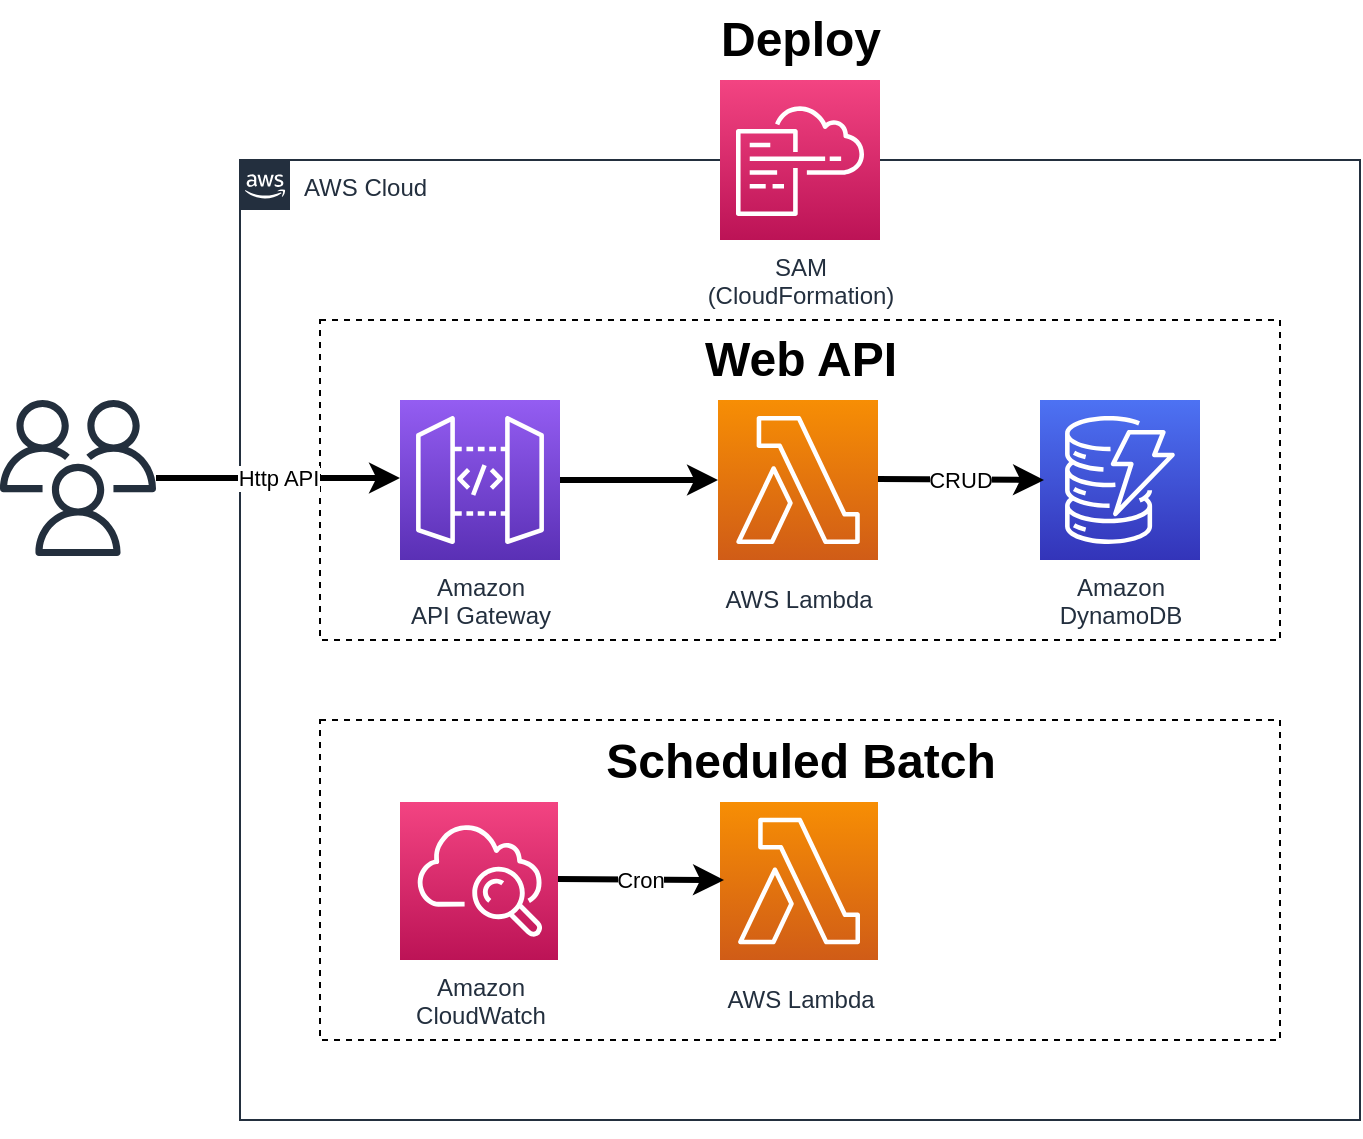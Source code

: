 <mxfile version="16.4.6" type="device"><diagram id="Ht1M8jgEwFfnCIfOTk4-" name="Page-1"><mxGraphModel dx="1242" dy="704" grid="1" gridSize="10" guides="1" tooltips="1" connect="1" arrows="1" fold="1" page="1" pageScale="1" pageWidth="1169" pageHeight="827" math="0" shadow="0"><root><mxCell id="0"/><mxCell id="1" parent="0"/><mxCell id="UEzPUAAOIrF-is8g5C7q-74" value="AWS Cloud" style="points=[[0,0],[0.25,0],[0.5,0],[0.75,0],[1,0],[1,0.25],[1,0.5],[1,0.75],[1,1],[0.75,1],[0.5,1],[0.25,1],[0,1],[0,0.75],[0,0.5],[0,0.25]];outlineConnect=0;gradientColor=none;html=1;whiteSpace=wrap;fontSize=12;fontStyle=0;shape=mxgraph.aws4.group;grIcon=mxgraph.aws4.group_aws_cloud_alt;strokeColor=#232F3E;fillColor=none;verticalAlign=top;align=left;spacingLeft=30;fontColor=#232F3E;dashed=0;labelBackgroundColor=#ffffff;container=1;pointerEvents=0;collapsible=0;recursiveResize=0;" parent="1" vertex="1"><mxGeometry x="160" y="240" width="560" height="480" as="geometry"/></mxCell><mxCell id="A-pByHpwJgA-F4aiPzYY-1" value="SAM&lt;br&gt;(CloudFormation)" style="sketch=0;points=[[0,0,0],[0.25,0,0],[0.5,0,0],[0.75,0,0],[1,0,0],[0,1,0],[0.25,1,0],[0.5,1,0],[0.75,1,0],[1,1,0],[0,0.25,0],[0,0.5,0],[0,0.75,0],[1,0.25,0],[1,0.5,0],[1,0.75,0]];points=[[0,0,0],[0.25,0,0],[0.5,0,0],[0.75,0,0],[1,0,0],[0,1,0],[0.25,1,0],[0.5,1,0],[0.75,1,0],[1,1,0],[0,0.25,0],[0,0.5,0],[0,0.75,0],[1,0.25,0],[1,0.5,0],[1,0.75,0]];outlineConnect=0;fontColor=#232F3E;gradientColor=#F34482;gradientDirection=north;fillColor=#BC1356;strokeColor=#ffffff;dashed=0;verticalLabelPosition=bottom;verticalAlign=top;align=center;html=1;fontSize=12;fontStyle=0;aspect=fixed;shape=mxgraph.aws4.resourceIcon;resIcon=mxgraph.aws4.cloudformation;" parent="UEzPUAAOIrF-is8g5C7q-74" vertex="1"><mxGeometry x="240" y="-40" width="80" height="80" as="geometry"/></mxCell><mxCell id="UEzPUAAOIrF-is8g5C7q-108" value="" style="rounded=0;whiteSpace=wrap;html=1;labelBackgroundColor=none;fillColor=none;dashed=1;container=1;pointerEvents=0;collapsible=0;recursiveResize=0;" parent="UEzPUAAOIrF-is8g5C7q-74" vertex="1"><mxGeometry x="40" y="80" width="480" height="160" as="geometry"/></mxCell><mxCell id="UEzPUAAOIrF-is8g5C7q-87" value="Amazon&lt;br&gt;DynamoDB" style="outlineConnect=0;fontColor=#232F3E;gradientColor=#4D72F3;gradientDirection=north;fillColor=#3334B9;strokeColor=#ffffff;dashed=0;verticalLabelPosition=bottom;verticalAlign=top;align=center;html=1;fontSize=12;fontStyle=0;aspect=fixed;shape=mxgraph.aws4.resourceIcon;resIcon=mxgraph.aws4.dynamodb;labelBackgroundColor=#ffffff;" parent="UEzPUAAOIrF-is8g5C7q-108" vertex="1"><mxGeometry x="360" y="40" width="80" height="80" as="geometry"/></mxCell><mxCell id="UEzPUAAOIrF-is8g5C7q-85" value="AWS Lambda" style="outlineConnect=0;fontColor=#232F3E;gradientColor=#F78E04;gradientDirection=north;fillColor=#D05C17;strokeColor=#ffffff;dashed=0;verticalLabelPosition=bottom;verticalAlign=top;align=center;html=1;fontSize=12;fontStyle=0;aspect=fixed;shape=mxgraph.aws4.resourceIcon;resIcon=mxgraph.aws4.lambda;labelBackgroundColor=#ffffff;spacingTop=6;" parent="UEzPUAAOIrF-is8g5C7q-108" vertex="1"><mxGeometry x="199" y="40" width="80" height="80" as="geometry"/></mxCell><mxCell id="A-pByHpwJgA-F4aiPzYY-15" value="Amazon&lt;br&gt;API Gateway" style="sketch=0;points=[[0,0,0],[0.25,0,0],[0.5,0,0],[0.75,0,0],[1,0,0],[0,1,0],[0.25,1,0],[0.5,1,0],[0.75,1,0],[1,1,0],[0,0.25,0],[0,0.5,0],[0,0.75,0],[1,0.25,0],[1,0.5,0],[1,0.75,0]];outlineConnect=0;fontColor=#232F3E;gradientColor=#945DF2;gradientDirection=north;fillColor=#5A30B5;strokeColor=#ffffff;dashed=0;verticalLabelPosition=bottom;verticalAlign=top;align=center;html=1;fontSize=12;fontStyle=0;aspect=fixed;shape=mxgraph.aws4.resourceIcon;resIcon=mxgraph.aws4.api_gateway;" parent="UEzPUAAOIrF-is8g5C7q-108" vertex="1"><mxGeometry x="40" y="40" width="80" height="80" as="geometry"/></mxCell><mxCell id="A-pByHpwJgA-F4aiPzYY-16" value="" style="endArrow=classic;html=1;rounded=0;strokeWidth=3;exitX=1;exitY=0.5;exitDx=0;exitDy=0;exitPerimeter=0;" parent="UEzPUAAOIrF-is8g5C7q-108" source="A-pByHpwJgA-F4aiPzYY-15" target="UEzPUAAOIrF-is8g5C7q-85" edge="1"><mxGeometry width="50" height="50" relative="1" as="geometry"><mxPoint x="118" y="78.5" as="sourcePoint"/><mxPoint x="200" y="80" as="targetPoint"/></mxGeometry></mxCell><mxCell id="A-pByHpwJgA-F4aiPzYY-17" value="CRUD" style="endArrow=classic;html=1;rounded=0;strokeWidth=3;exitX=1;exitY=0.5;exitDx=0;exitDy=0;exitPerimeter=0;" parent="UEzPUAAOIrF-is8g5C7q-108" edge="1"><mxGeometry width="50" height="50" relative="1" as="geometry"><mxPoint x="279" y="79.5" as="sourcePoint"/><mxPoint x="362" y="80" as="targetPoint"/></mxGeometry></mxCell><mxCell id="OZYT34j8xW7_CT39NcBA-1" value="Web API" style="text;strokeColor=none;fillColor=none;html=1;fontSize=24;fontStyle=1;verticalAlign=middle;align=center;" parent="UEzPUAAOIrF-is8g5C7q-108" vertex="1"><mxGeometry x="160" width="160" height="40" as="geometry"/></mxCell><mxCell id="A-pByHpwJgA-F4aiPzYY-5" value="" style="sketch=0;outlineConnect=0;fontColor=#232F3E;gradientColor=none;fillColor=#232F3D;strokeColor=none;dashed=0;verticalLabelPosition=bottom;verticalAlign=top;align=center;html=1;fontSize=12;fontStyle=0;aspect=fixed;pointerEvents=1;shape=mxgraph.aws4.users;" parent="1" vertex="1"><mxGeometry x="40" y="360" width="78" height="78" as="geometry"/></mxCell><mxCell id="A-pByHpwJgA-F4aiPzYY-6" style="edgeStyle=orthogonalEdgeStyle;rounded=0;orthogonalLoop=1;jettySize=auto;html=1;exitX=0.5;exitY=1;exitDx=0;exitDy=0;" parent="1" source="UEzPUAAOIrF-is8g5C7q-74" target="UEzPUAAOIrF-is8g5C7q-74" edge="1"><mxGeometry relative="1" as="geometry"/></mxCell><mxCell id="A-pByHpwJgA-F4aiPzYY-12" value="" style="rounded=0;whiteSpace=wrap;html=1;labelBackgroundColor=none;fillColor=none;dashed=1;container=1;pointerEvents=0;collapsible=0;recursiveResize=0;" parent="1" vertex="1"><mxGeometry x="200" y="520" width="480" height="160" as="geometry"/></mxCell><mxCell id="UEzPUAAOIrF-is8g5C7q-80" value="Amazon&lt;br&gt;CloudWatch" style="outlineConnect=0;fontColor=#232F3E;gradientColor=#F34482;gradientDirection=north;fillColor=#BC1356;strokeColor=#ffffff;dashed=0;verticalLabelPosition=bottom;verticalAlign=top;align=center;html=1;fontSize=12;fontStyle=0;aspect=fixed;shape=mxgraph.aws4.resourceIcon;resIcon=mxgraph.aws4.cloudwatch;labelBackgroundColor=#ffffff;" parent="A-pByHpwJgA-F4aiPzYY-12" vertex="1"><mxGeometry x="40" y="41" width="79" height="79" as="geometry"/></mxCell><mxCell id="A-pByHpwJgA-F4aiPzYY-10" value="AWS Lambda" style="outlineConnect=0;fontColor=#232F3E;gradientColor=#F78E04;gradientDirection=north;fillColor=#D05C17;strokeColor=#ffffff;dashed=0;verticalLabelPosition=bottom;verticalAlign=top;align=center;html=1;fontSize=12;fontStyle=0;aspect=fixed;shape=mxgraph.aws4.resourceIcon;resIcon=mxgraph.aws4.lambda;labelBackgroundColor=#ffffff;spacingTop=6;" parent="A-pByHpwJgA-F4aiPzYY-12" vertex="1"><mxGeometry x="200" y="41" width="79" height="79" as="geometry"/></mxCell><mxCell id="A-pByHpwJgA-F4aiPzYY-18" value="Cron" style="endArrow=classic;html=1;rounded=0;strokeWidth=3;exitX=1;exitY=0.5;exitDx=0;exitDy=0;exitPerimeter=0;" parent="A-pByHpwJgA-F4aiPzYY-12" edge="1"><mxGeometry width="50" height="50" relative="1" as="geometry"><mxPoint x="119" y="79.5" as="sourcePoint"/><mxPoint x="202" y="80" as="targetPoint"/></mxGeometry></mxCell><mxCell id="OZYT34j8xW7_CT39NcBA-10" value="Scheduled Batch" style="text;strokeColor=none;fillColor=none;html=1;fontSize=24;fontStyle=1;verticalAlign=middle;align=center;" parent="A-pByHpwJgA-F4aiPzYY-12" vertex="1"><mxGeometry x="120" y="1" width="240" height="40" as="geometry"/></mxCell><mxCell id="A-pByHpwJgA-F4aiPzYY-13" value="Http API" style="endArrow=classic;html=1;rounded=0;strokeWidth=3;" parent="1" source="A-pByHpwJgA-F4aiPzYY-5" edge="1"><mxGeometry width="50" height="50" relative="1" as="geometry"><mxPoint x="520" y="440" as="sourcePoint"/><mxPoint x="240" y="399" as="targetPoint"/></mxGeometry></mxCell><mxCell id="OZYT34j8xW7_CT39NcBA-11" value="Deploy" style="text;strokeColor=none;fillColor=none;html=1;fontSize=24;fontStyle=1;verticalAlign=middle;align=center;" parent="1" vertex="1"><mxGeometry x="360" y="160" width="160" height="40" as="geometry"/></mxCell></root></mxGraphModel></diagram></mxfile>